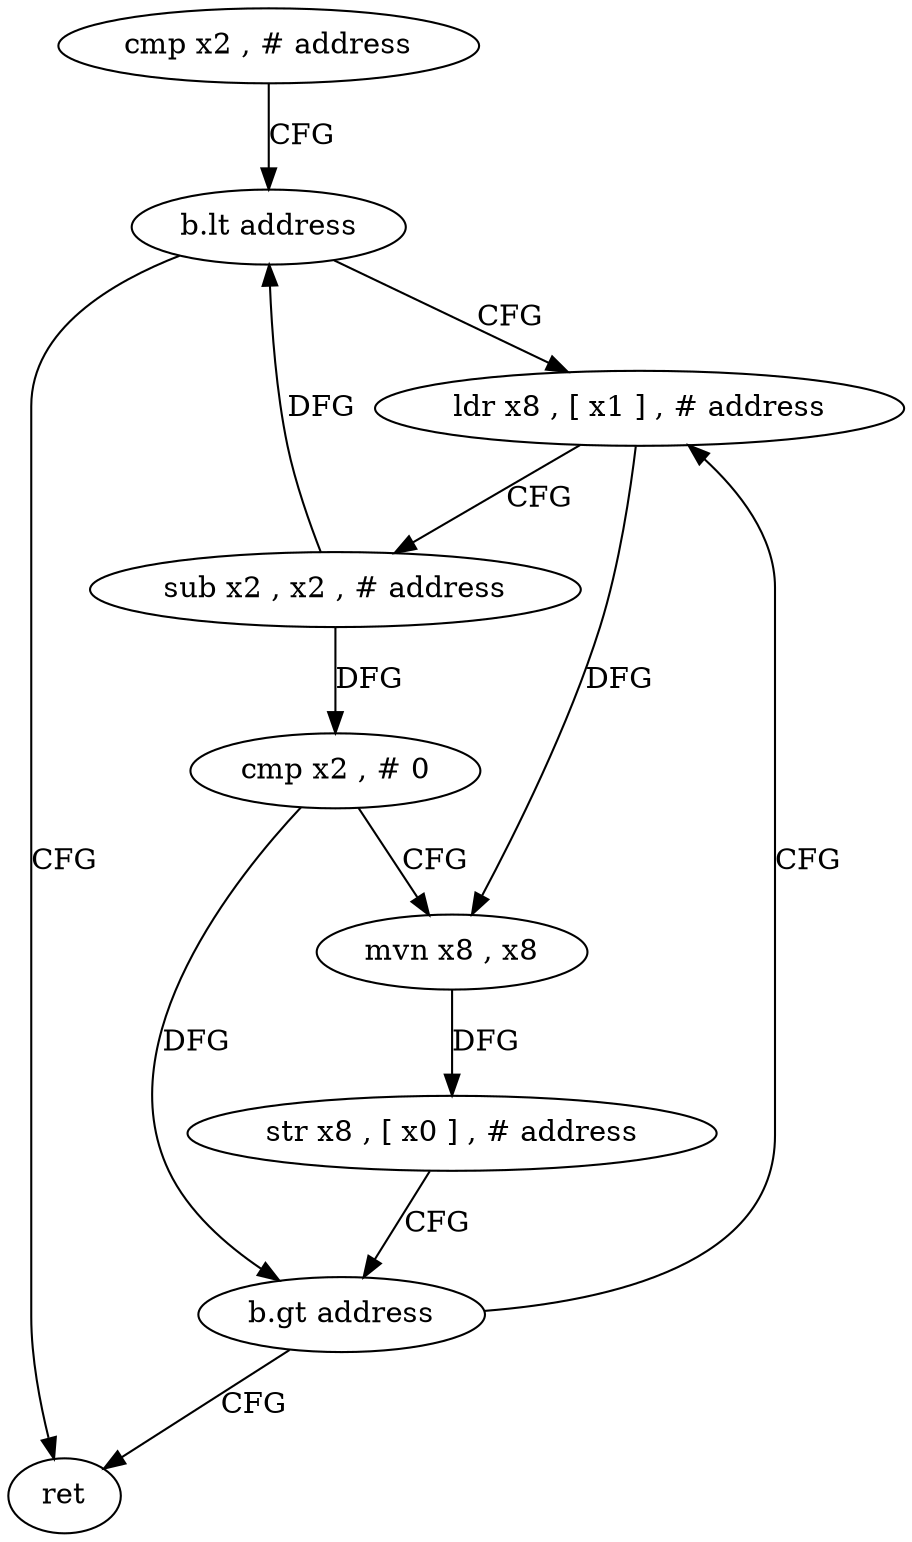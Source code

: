 digraph "func" {
"4219456" [label = "cmp x2 , # address" ]
"4219460" [label = "b.lt address" ]
"4219488" [label = "ret" ]
"4219464" [label = "ldr x8 , [ x1 ] , # address" ]
"4219468" [label = "sub x2 , x2 , # address" ]
"4219472" [label = "cmp x2 , # 0" ]
"4219476" [label = "mvn x8 , x8" ]
"4219480" [label = "str x8 , [ x0 ] , # address" ]
"4219484" [label = "b.gt address" ]
"4219456" -> "4219460" [ label = "CFG" ]
"4219460" -> "4219488" [ label = "CFG" ]
"4219460" -> "4219464" [ label = "CFG" ]
"4219464" -> "4219468" [ label = "CFG" ]
"4219464" -> "4219476" [ label = "DFG" ]
"4219468" -> "4219472" [ label = "DFG" ]
"4219468" -> "4219460" [ label = "DFG" ]
"4219472" -> "4219476" [ label = "CFG" ]
"4219472" -> "4219484" [ label = "DFG" ]
"4219476" -> "4219480" [ label = "DFG" ]
"4219480" -> "4219484" [ label = "CFG" ]
"4219484" -> "4219464" [ label = "CFG" ]
"4219484" -> "4219488" [ label = "CFG" ]
}
